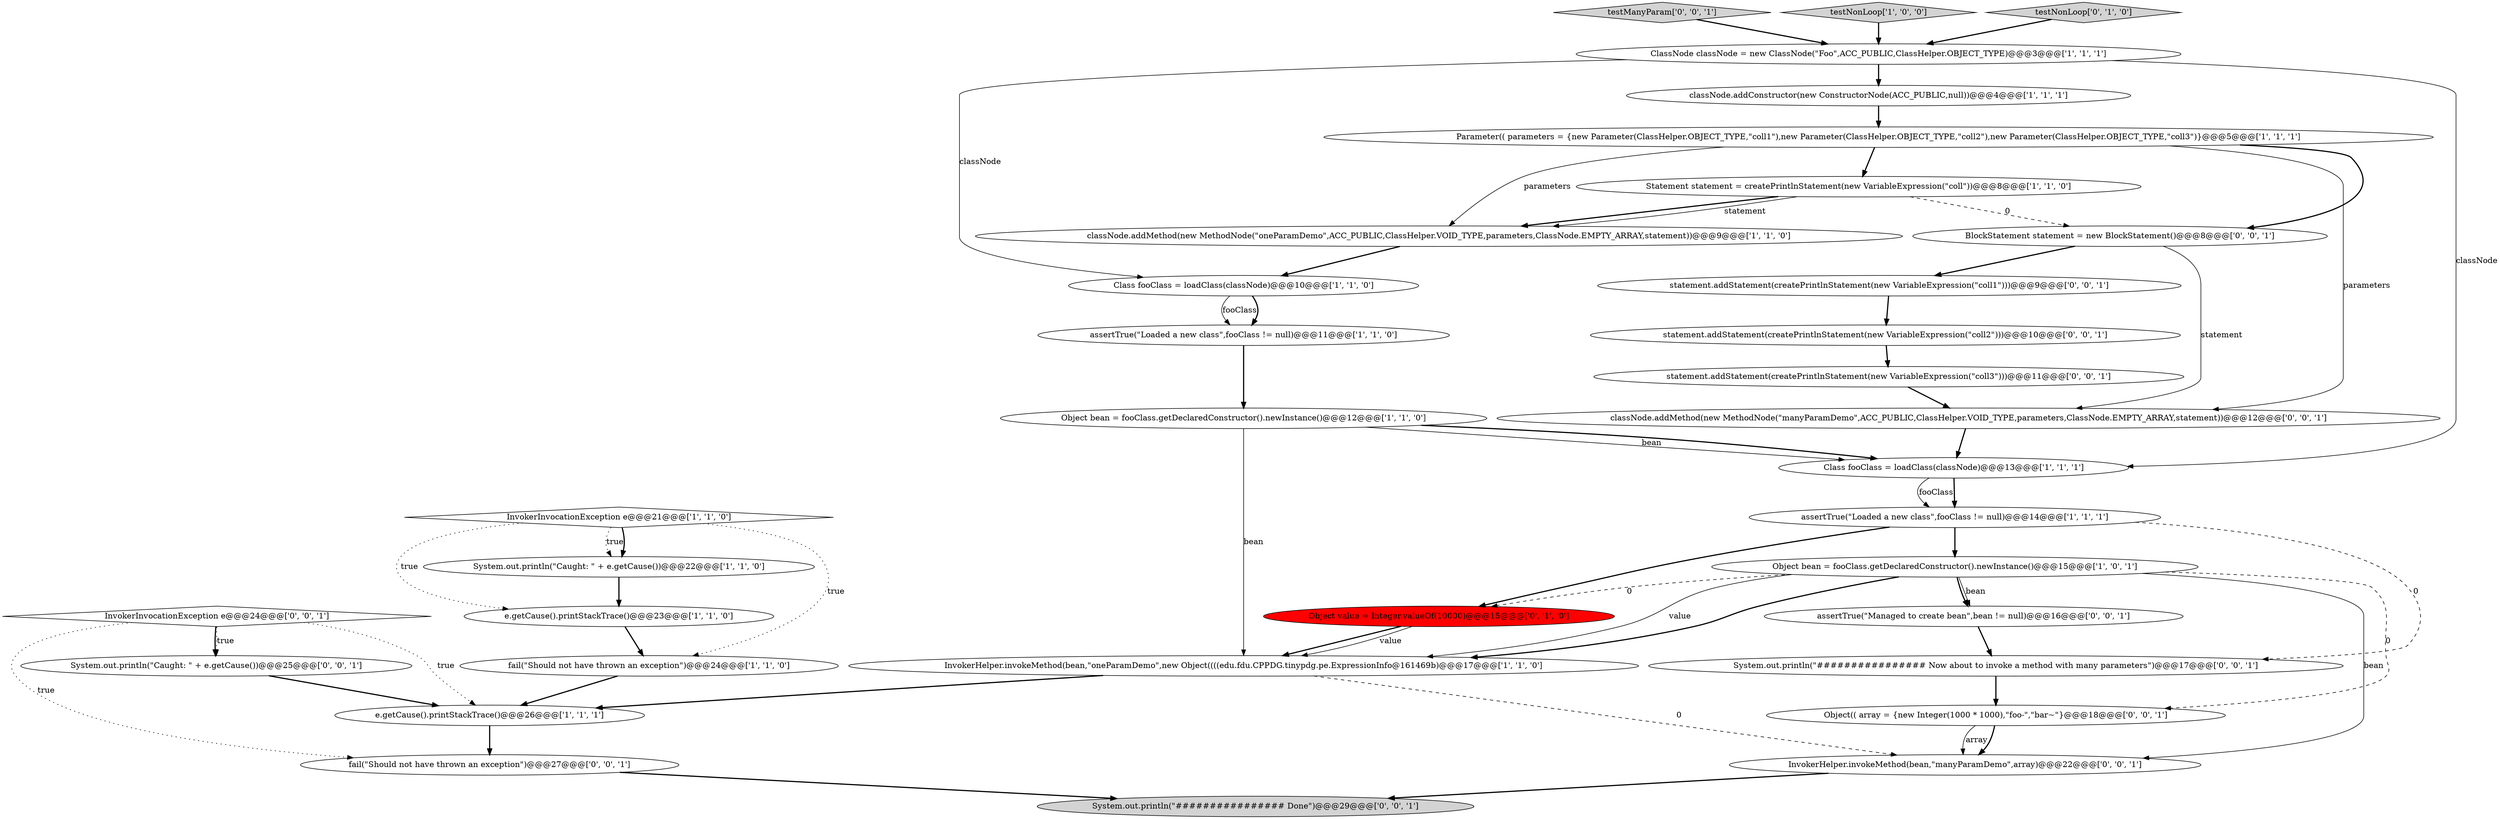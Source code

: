 digraph {
5 [style = filled, label = "InvokerHelper.invokeMethod(bean,\"oneParamDemo\",new Object((((edu.fdu.CPPDG.tinypdg.pe.ExpressionInfo@161469b)@@@17@@@['1', '1', '0']", fillcolor = white, shape = ellipse image = "AAA0AAABBB1BBB"];
18 [style = filled, label = "Object value = Integer.valueOf(10000)@@@15@@@['0', '1', '0']", fillcolor = red, shape = ellipse image = "AAA1AAABBB2BBB"];
25 [style = filled, label = "assertTrue(\"Managed to create bean\",bean != null)@@@16@@@['0', '0', '1']", fillcolor = white, shape = ellipse image = "AAA0AAABBB3BBB"];
8 [style = filled, label = "Class fooClass = loadClass(classNode)@@@10@@@['1', '1', '0']", fillcolor = white, shape = ellipse image = "AAA0AAABBB1BBB"];
15 [style = filled, label = "Object bean = fooClass.getDeclaredConstructor().newInstance()@@@15@@@['1', '0', '1']", fillcolor = white, shape = ellipse image = "AAA0AAABBB1BBB"];
31 [style = filled, label = "InvokerHelper.invokeMethod(bean,\"manyParamDemo\",array)@@@22@@@['0', '0', '1']", fillcolor = white, shape = ellipse image = "AAA0AAABBB3BBB"];
4 [style = filled, label = "Parameter(( parameters = {new Parameter(ClassHelper.OBJECT_TYPE,\"coll1\"),new Parameter(ClassHelper.OBJECT_TYPE,\"coll2\"),new Parameter(ClassHelper.OBJECT_TYPE,\"coll3\")}@@@5@@@['1', '1', '1']", fillcolor = white, shape = ellipse image = "AAA0AAABBB1BBB"];
10 [style = filled, label = "classNode.addMethod(new MethodNode(\"oneParamDemo\",ACC_PUBLIC,ClassHelper.VOID_TYPE,parameters,ClassNode.EMPTY_ARRAY,statement))@@@9@@@['1', '1', '0']", fillcolor = white, shape = ellipse image = "AAA0AAABBB1BBB"];
7 [style = filled, label = "assertTrue(\"Loaded a new class\",fooClass != null)@@@14@@@['1', '1', '1']", fillcolor = white, shape = ellipse image = "AAA0AAABBB1BBB"];
28 [style = filled, label = "fail(\"Should not have thrown an exception\")@@@27@@@['0', '0', '1']", fillcolor = white, shape = ellipse image = "AAA0AAABBB3BBB"];
24 [style = filled, label = "testManyParam['0', '0', '1']", fillcolor = lightgray, shape = diamond image = "AAA0AAABBB3BBB"];
30 [style = filled, label = "Object(( array = {new Integer(1000 * 1000),\"foo-\",\"bar~\"}@@@18@@@['0', '0', '1']", fillcolor = white, shape = ellipse image = "AAA0AAABBB3BBB"];
22 [style = filled, label = "InvokerInvocationException e@@@24@@@['0', '0', '1']", fillcolor = white, shape = diamond image = "AAA0AAABBB3BBB"];
9 [style = filled, label = "classNode.addConstructor(new ConstructorNode(ACC_PUBLIC,null))@@@4@@@['1', '1', '1']", fillcolor = white, shape = ellipse image = "AAA0AAABBB1BBB"];
14 [style = filled, label = "Statement statement = createPrintlnStatement(new VariableExpression(\"coll\"))@@@8@@@['1', '1', '0']", fillcolor = white, shape = ellipse image = "AAA0AAABBB1BBB"];
1 [style = filled, label = "Object bean = fooClass.getDeclaredConstructor().newInstance()@@@12@@@['1', '1', '0']", fillcolor = white, shape = ellipse image = "AAA0AAABBB1BBB"];
23 [style = filled, label = "statement.addStatement(createPrintlnStatement(new VariableExpression(\"coll1\")))@@@9@@@['0', '0', '1']", fillcolor = white, shape = ellipse image = "AAA0AAABBB3BBB"];
29 [style = filled, label = "statement.addStatement(createPrintlnStatement(new VariableExpression(\"coll2\")))@@@10@@@['0', '0', '1']", fillcolor = white, shape = ellipse image = "AAA0AAABBB3BBB"];
6 [style = filled, label = "Class fooClass = loadClass(classNode)@@@13@@@['1', '1', '1']", fillcolor = white, shape = ellipse image = "AAA0AAABBB1BBB"];
27 [style = filled, label = "System.out.println(\"Caught: \" + e.getCause())@@@25@@@['0', '0', '1']", fillcolor = white, shape = ellipse image = "AAA0AAABBB3BBB"];
3 [style = filled, label = "testNonLoop['1', '0', '0']", fillcolor = lightgray, shape = diamond image = "AAA0AAABBB1BBB"];
13 [style = filled, label = "ClassNode classNode = new ClassNode(\"Foo\",ACC_PUBLIC,ClassHelper.OBJECT_TYPE)@@@3@@@['1', '1', '1']", fillcolor = white, shape = ellipse image = "AAA0AAABBB1BBB"];
21 [style = filled, label = "statement.addStatement(createPrintlnStatement(new VariableExpression(\"coll3\")))@@@11@@@['0', '0', '1']", fillcolor = white, shape = ellipse image = "AAA0AAABBB3BBB"];
26 [style = filled, label = "classNode.addMethod(new MethodNode(\"manyParamDemo\",ACC_PUBLIC,ClassHelper.VOID_TYPE,parameters,ClassNode.EMPTY_ARRAY,statement))@@@12@@@['0', '0', '1']", fillcolor = white, shape = ellipse image = "AAA0AAABBB3BBB"];
2 [style = filled, label = "InvokerInvocationException e@@@21@@@['1', '1', '0']", fillcolor = white, shape = diamond image = "AAA0AAABBB1BBB"];
17 [style = filled, label = "assertTrue(\"Loaded a new class\",fooClass != null)@@@11@@@['1', '1', '0']", fillcolor = white, shape = ellipse image = "AAA0AAABBB1BBB"];
12 [style = filled, label = "e.getCause().printStackTrace()@@@23@@@['1', '1', '0']", fillcolor = white, shape = ellipse image = "AAA0AAABBB1BBB"];
11 [style = filled, label = "System.out.println(\"Caught: \" + e.getCause())@@@22@@@['1', '1', '0']", fillcolor = white, shape = ellipse image = "AAA0AAABBB1BBB"];
32 [style = filled, label = "System.out.println(\"################ Done\")@@@29@@@['0', '0', '1']", fillcolor = lightgray, shape = ellipse image = "AAA0AAABBB3BBB"];
0 [style = filled, label = "e.getCause().printStackTrace()@@@26@@@['1', '1', '1']", fillcolor = white, shape = ellipse image = "AAA0AAABBB1BBB"];
20 [style = filled, label = "System.out.println(\"################ Now about to invoke a method with many parameters\")@@@17@@@['0', '0', '1']", fillcolor = white, shape = ellipse image = "AAA0AAABBB3BBB"];
19 [style = filled, label = "testNonLoop['0', '1', '0']", fillcolor = lightgray, shape = diamond image = "AAA0AAABBB2BBB"];
33 [style = filled, label = "BlockStatement statement = new BlockStatement()@@@8@@@['0', '0', '1']", fillcolor = white, shape = ellipse image = "AAA0AAABBB3BBB"];
16 [style = filled, label = "fail(\"Should not have thrown an exception\")@@@24@@@['1', '1', '0']", fillcolor = white, shape = ellipse image = "AAA0AAABBB1BBB"];
30->31 [style = solid, label="array"];
4->14 [style = bold, label=""];
16->0 [style = bold, label=""];
17->1 [style = bold, label=""];
27->0 [style = bold, label=""];
15->25 [style = bold, label=""];
31->32 [style = bold, label=""];
22->0 [style = dotted, label="true"];
9->4 [style = bold, label=""];
15->18 [style = dashed, label="0"];
15->5 [style = solid, label="value"];
22->28 [style = dotted, label="true"];
14->10 [style = bold, label=""];
15->31 [style = solid, label="bean"];
7->20 [style = dashed, label="0"];
15->30 [style = dashed, label="0"];
11->12 [style = bold, label=""];
12->16 [style = bold, label=""];
4->10 [style = solid, label="parameters"];
4->33 [style = bold, label=""];
26->6 [style = bold, label=""];
33->26 [style = solid, label="statement"];
13->6 [style = solid, label="classNode"];
14->33 [style = dashed, label="0"];
29->21 [style = bold, label=""];
8->17 [style = solid, label="fooClass"];
15->5 [style = bold, label=""];
1->5 [style = solid, label="bean"];
28->32 [style = bold, label=""];
33->23 [style = bold, label=""];
1->6 [style = solid, label="bean"];
23->29 [style = bold, label=""];
8->17 [style = bold, label=""];
2->11 [style = dotted, label="true"];
21->26 [style = bold, label=""];
25->20 [style = bold, label=""];
1->6 [style = bold, label=""];
19->13 [style = bold, label=""];
10->8 [style = bold, label=""];
5->0 [style = bold, label=""];
22->27 [style = bold, label=""];
30->31 [style = bold, label=""];
14->10 [style = solid, label="statement"];
18->5 [style = bold, label=""];
22->27 [style = dotted, label="true"];
2->12 [style = dotted, label="true"];
3->13 [style = bold, label=""];
7->18 [style = bold, label=""];
5->31 [style = dashed, label="0"];
7->15 [style = bold, label=""];
13->8 [style = solid, label="classNode"];
18->5 [style = solid, label="value"];
4->26 [style = solid, label="parameters"];
6->7 [style = solid, label="fooClass"];
13->9 [style = bold, label=""];
6->7 [style = bold, label=""];
20->30 [style = bold, label=""];
2->11 [style = bold, label=""];
0->28 [style = bold, label=""];
2->16 [style = dotted, label="true"];
15->25 [style = solid, label="bean"];
24->13 [style = bold, label=""];
}
